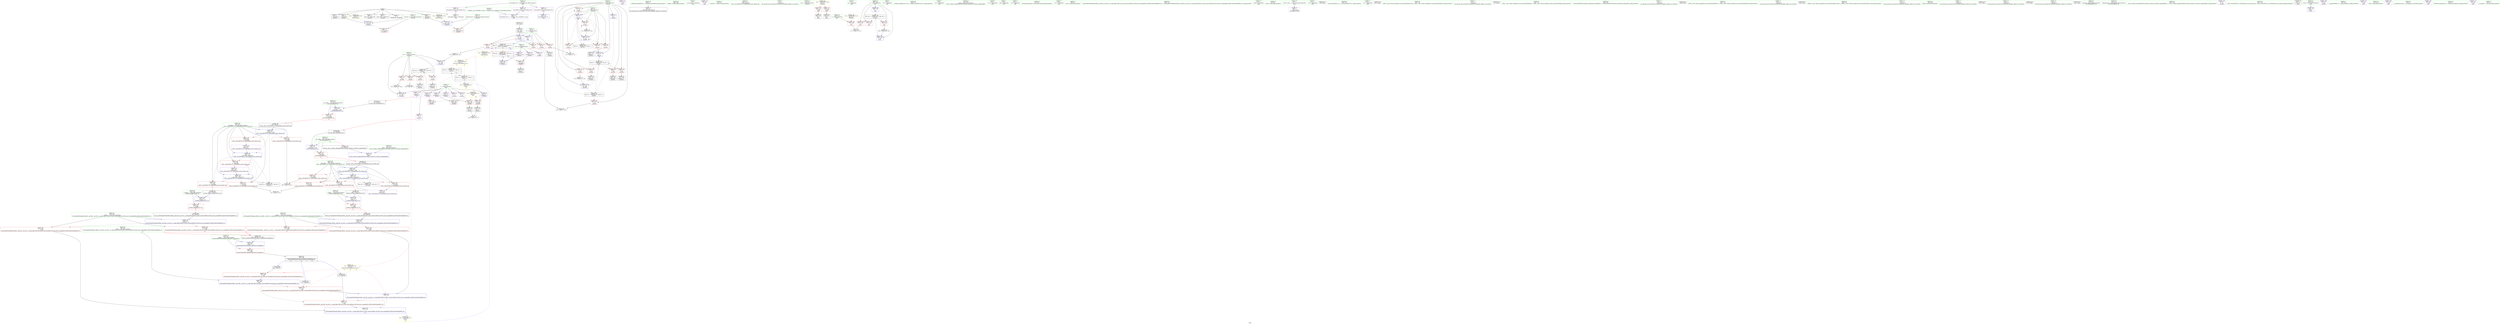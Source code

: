 digraph "SVFG" {
	label="SVFG";

	Node0x559ed7a54b20 [shape=record,color=grey,label="{NodeID: 0\nNullPtr}"];
	Node0x559ed7a54b20 -> Node0x559ed7a772f0[style=solid];
	Node0x559ed7a54b20 -> Node0x559ed7a773f0[style=solid];
	Node0x559ed7a54b20 -> Node0x559ed7a774c0[style=solid];
	Node0x559ed7a54b20 -> Node0x559ed7a77590[style=solid];
	Node0x559ed7a54b20 -> Node0x559ed7a77660[style=solid];
	Node0x559ed7a54b20 -> Node0x559ed7a77730[style=solid];
	Node0x559ed7a54b20 -> Node0x559ed7a7d830[style=solid];
	Node0x559ed7a7a540 [shape=record,color=grey,label="{NodeID: 277\n165 = Binary(164, 136, )\n}"];
	Node0x559ed7a7a540 -> Node0x559ed7a7e080[style=solid];
	Node0x559ed7a78870 [shape=record,color=blue,label="{NodeID: 194\n300\<--310\n__last.addr\<--incdec.ptr\n_ZSt9__reverseIPcEvT_S1_St26random_access_iterator_tag\n}"];
	Node0x559ed7a78870 -> Node0x559ed7a7caa0[style=dashed];
	Node0x559ed7a78870 -> Node0x559ed7a7cb70[style=dashed];
	Node0x559ed7a78870 -> Node0x559ed7a7cc40[style=dashed];
	Node0x559ed7a78870 -> Node0x559ed7a78a10[style=dashed];
	Node0x559ed7a78870 -> Node0x559ed7a937f0[style=dashed];
	Node0x559ed7a759d0 [shape=record,color=purple,label="{NodeID: 111\n271\<--31\n\<--.str.6\nmain\n}"];
	Node0x559ed7a73b50 [shape=record,color=green,label="{NodeID: 28\n49\<--55\n_ZNSt8ios_base4InitD1Ev\<--_ZNSt8ios_base4InitD1Ev_field_insensitive\n}"];
	Node0x559ed7a73b50 -> Node0x559ed7a778d0[style=solid];
	Node0x559ed7a7ec80 [shape=record,color=black,label="{NodeID: 388\n354 = PHI(347, )\n0th arg _ZSt4swapIcENSt9enable_ifIXsr6__and_ISt6__not_ISt15__is_tuple_likeIT_EESt21is_move_constructibleIS3_ESt18is_move_assignableIS3_EEE5valueEvE4typeERS3_SC_ }"];
	Node0x559ed7a7ec80 -> Node0x559ed7a78d50[style=solid];
	Node0x559ed7a7ba60 [shape=record,color=red,label="{NodeID: 139\n171\<--75\n\<--i13\n_Z5solvev\n}"];
	Node0x559ed7a7ba60 -> Node0x559ed7a78050[style=solid];
	Node0x559ed7a76500 [shape=record,color=green,label="{NodeID: 56\n265\<--266\nfreopen\<--freopen_field_insensitive\n}"];
	Node0x559ed7a7d120 [shape=record,color=red,label="{NodeID: 167\n377\<--358\n\<--__b.addr\n_ZSt4swapIcENSt9enable_ifIXsr6__and_ISt6__not_ISt15__is_tuple_likeIT_EESt21is_move_constructibleIS3_ESt18is_move_assignableIS3_EEE5valueEvE4typeERS3_SC_\n}"];
	Node0x559ed7a7d120 -> Node0x559ed7a79090[style=solid];
	Node0x559ed7a77d10 [shape=record,color=black,label="{NodeID: 84\n124\<--123\nidxprom4\<--\n_Z5solvev\n}"];
	Node0x559ed7a64850 [shape=record,color=green,label="{NodeID: 1\n7\<--1\n__dso_handle\<--dummyObj\nGlob }"];
	Node0x559ed7a85370 [shape=record,color=grey,label="{NodeID: 278\n128 = cmp(122, 127, )\n}"];
	Node0x559ed7a78940 [shape=record,color=blue,label="{NodeID: 195\n298\<--323\n__first.addr\<--incdec.ptr2\n_ZSt9__reverseIPcEvT_S1_St26random_access_iterator_tag\n}"];
	Node0x559ed7a78940 -> Node0x559ed7a7c690[style=dashed];
	Node0x559ed7a78940 -> Node0x559ed7a7c760[style=dashed];
	Node0x559ed7a78940 -> Node0x559ed7a7c830[style=dashed];
	Node0x559ed7a78940 -> Node0x559ed7a78940[style=dashed];
	Node0x559ed7a78940 -> Node0x559ed7a932f0[style=dashed];
	Node0x559ed7a75aa0 [shape=record,color=purple,label="{NodeID: 112\n280\<--33\n\<--.str.7\nmain\n}"];
	Node0x559ed7a73c50 [shape=record,color=green,label="{NodeID: 29\n62\<--63\n_Z5solvev\<--_Z5solvev_field_insensitive\n}"];
	Node0x559ed7a7ed90 [shape=record,color=black,label="{NodeID: 389\n355 = PHI(348, )\n1st arg _ZSt4swapIcENSt9enable_ifIXsr6__and_ISt6__not_ISt15__is_tuple_likeIT_EESt21is_move_constructibleIS3_ESt18is_move_assignableIS3_EEE5valueEvE4typeERS3_SC_ }"];
	Node0x559ed7a7ed90 -> Node0x559ed7a78e20[style=solid];
	Node0x559ed7a7bb30 [shape=record,color=red,label="{NodeID: 140\n177\<--75\n\<--i13\n_Z5solvev\n}"];
	Node0x559ed7a7bb30 -> Node0x559ed7a781f0[style=solid];
	Node0x559ed7a76600 [shape=record,color=green,label="{NodeID: 57\n296\<--297\n\<--field_insensitive\n_ZSt9__reverseIPcEvT_S1_St26random_access_iterator_tag\n}"];
	Node0x559ed7a7d1f0 [shape=record,color=red,label="{NodeID: 168\n368\<--365\n\<--call\n_ZSt4swapIcENSt9enable_ifIXsr6__and_ISt6__not_ISt15__is_tuple_likeIT_EESt21is_move_constructibleIS3_ESt18is_move_assignableIS3_EEE5valueEvE4typeERS3_SC_\n}"];
	Node0x559ed7a7d1f0 -> Node0x559ed7a78ef0[style=solid];
	Node0x559ed7a77de0 [shape=record,color=black,label="{NodeID: 85\n127\<--126\nconv6\<--\n_Z5solvev\n}"];
	Node0x559ed7a77de0 -> Node0x559ed7a85370[style=solid];
	Node0x559ed7a648e0 [shape=record,color=green,label="{NodeID: 2\n9\<--1\n\<--dummyObj\nCan only get source location for instruction, argument, global var or function.}"];
	Node0x559ed7a854f0 [shape=record,color=grey,label="{NodeID: 279\n116 = cmp(114, 115, )\n}"];
	Node0x559ed7a78a10 [shape=record,color=blue,label="{NodeID: 196\n300\<--326\n__last.addr\<--incdec.ptr3\n_ZSt9__reverseIPcEvT_S1_St26random_access_iterator_tag\n}"];
	Node0x559ed7a78a10 -> Node0x559ed7a7caa0[style=dashed];
	Node0x559ed7a78a10 -> Node0x559ed7a7cb70[style=dashed];
	Node0x559ed7a78a10 -> Node0x559ed7a7cc40[style=dashed];
	Node0x559ed7a78a10 -> Node0x559ed7a78a10[style=dashed];
	Node0x559ed7a78a10 -> Node0x559ed7a937f0[style=dashed];
	Node0x559ed7a75b70 [shape=record,color=purple,label="{NodeID: 113\n391\<--35\nllvm.global_ctors_0\<--llvm.global_ctors\nGlob }"];
	Node0x559ed7a75b70 -> Node0x559ed7a7d630[style=solid];
	Node0x559ed7a73d50 [shape=record,color=green,label="{NodeID: 30\n65\<--66\nans\<--ans_field_insensitive\n_Z5solvev\n}"];
	Node0x559ed7a7eea0 [shape=record,color=black,label="{NodeID: 390\n339 = PHI(317, )\n0th arg _ZSt9iter_swapIPcS0_EvT_T0_ }"];
	Node0x559ed7a7eea0 -> Node0x559ed7a78bb0[style=solid];
	Node0x559ed7a95190 [shape=record,color=yellow,style=double,label="{NodeID: 307\n23V_1 = ENCHI(MR_23V_0)\npts\{1 \}\nFun[main]}"];
	Node0x559ed7a95190 -> Node0x559ed7a7ae30[style=dashed];
	Node0x559ed7a95190 -> Node0x559ed7a7af00[style=dashed];
	Node0x559ed7a7bc00 [shape=record,color=red,label="{NodeID: 141\n184\<--75\n\<--i13\n_Z5solvev\n}"];
	Node0x559ed7a7bc00 -> Node0x559ed7a7a0c0[style=solid];
	Node0x559ed7a766d0 [shape=record,color=green,label="{NodeID: 58\n298\<--299\n__first.addr\<--__first.addr_field_insensitive\n_ZSt9__reverseIPcEvT_S1_St26random_access_iterator_tag\n}"];
	Node0x559ed7a766d0 -> Node0x559ed7a7c5c0[style=solid];
	Node0x559ed7a766d0 -> Node0x559ed7a7c690[style=solid];
	Node0x559ed7a766d0 -> Node0x559ed7a7c760[style=solid];
	Node0x559ed7a766d0 -> Node0x559ed7a7c830[style=solid];
	Node0x559ed7a766d0 -> Node0x559ed7a786d0[style=solid];
	Node0x559ed7a766d0 -> Node0x559ed7a78940[style=solid];
	Node0x559ed7a7d2c0 [shape=record,color=red,label="{NodeID: 169\n372\<--371\n\<--call1\n_ZSt4swapIcENSt9enable_ifIXsr6__and_ISt6__not_ISt15__is_tuple_likeIT_EESt21is_move_constructibleIS3_ESt18is_move_assignableIS3_EEE5valueEvE4typeERS3_SC_\n}"];
	Node0x559ed7a7d2c0 -> Node0x559ed7a78fc0[style=solid];
	Node0x559ed7a77eb0 [shape=record,color=black,label="{NodeID: 86\n140\<--139\nidxprom8\<--\n_Z5solvev\n}"];
	Node0x559ed7a70090 [shape=record,color=green,label="{NodeID: 3\n17\<--1\n.str\<--dummyObj\nGlob }"];
	Node0x559ed7a85670 [shape=record,color=grey,label="{NodeID: 280\n277 = cmp(275, 276, )\n}"];
	Node0x559ed7a78ae0 [shape=record,color=blue,label="{NodeID: 197\n334\<--331\n.addr\<--\n_ZSt19__iterator_categoryIPcENSt15iterator_traitsIT_E17iterator_categoryERKS2_\n}"];
	Node0x559ed7a75c70 [shape=record,color=purple,label="{NodeID: 114\n392\<--35\nllvm.global_ctors_1\<--llvm.global_ctors\nGlob }"];
	Node0x559ed7a75c70 -> Node0x559ed7a7d730[style=solid];
	Node0x559ed7a73e20 [shape=record,color=green,label="{NodeID: 31\n67\<--68\non\<--on_field_insensitive\n_Z5solvev\n}"];
	Node0x559ed7a73e20 -> Node0x559ed7a7afd0[style=solid];
	Node0x559ed7a73e20 -> Node0x559ed7a7b0a0[style=solid];
	Node0x559ed7a73e20 -> Node0x559ed7a7b170[style=solid];
	Node0x559ed7a73e20 -> Node0x559ed7a7b240[style=solid];
	Node0x559ed7a73e20 -> Node0x559ed7a7b310[style=solid];
	Node0x559ed7a73e20 -> Node0x559ed7a7b3e0[style=solid];
	Node0x559ed7a73e20 -> Node0x559ed7a7da00[style=solid];
	Node0x559ed7a73e20 -> Node0x559ed7a7dba0[style=solid];
	Node0x559ed7a73e20 -> Node0x559ed7a7de10[style=solid];
	Node0x559ed7a7bcd0 [shape=record,color=red,label="{NodeID: 142\n121\<--120\n\<--arrayidx\n_Z5solvev\n}"];
	Node0x559ed7a7bcd0 -> Node0x559ed7a77c40[style=solid];
	Node0x559ed7a767a0 [shape=record,color=green,label="{NodeID: 59\n300\<--301\n__last.addr\<--__last.addr_field_insensitive\n_ZSt9__reverseIPcEvT_S1_St26random_access_iterator_tag\n}"];
	Node0x559ed7a767a0 -> Node0x559ed7a7c900[style=solid];
	Node0x559ed7a767a0 -> Node0x559ed7a7c9d0[style=solid];
	Node0x559ed7a767a0 -> Node0x559ed7a7caa0[style=solid];
	Node0x559ed7a767a0 -> Node0x559ed7a7cb70[style=solid];
	Node0x559ed7a767a0 -> Node0x559ed7a7cc40[style=solid];
	Node0x559ed7a767a0 -> Node0x559ed7a787a0[style=solid];
	Node0x559ed7a767a0 -> Node0x559ed7a78870[style=solid];
	Node0x559ed7a767a0 -> Node0x559ed7a78a10[style=solid];
	Node0x559ed7a7d390 [shape=record,color=red,label="{NodeID: 170\n376\<--375\n\<--call2\n_ZSt4swapIcENSt9enable_ifIXsr6__and_ISt6__not_ISt15__is_tuple_likeIT_EESt21is_move_constructibleIS3_ESt18is_move_assignableIS3_EEE5valueEvE4typeERS3_SC_\n}"];
	Node0x559ed7a7d390 -> Node0x559ed7a79090[style=solid];
	Node0x559ed7a77f80 [shape=record,color=black,label="{NodeID: 87\n147\<--146\nidxprom11\<--\n_Z5solvev\n}"];
	Node0x559ed7a70120 [shape=record,color=green,label="{NodeID: 4\n19\<--1\n.str.1\<--dummyObj\nGlob }"];
	Node0x559ed7a99330 [shape=record,color=yellow,style=double,label="{NodeID: 364\n4V_2 = CSCHI(MR_4V_1)\npts\{13 \}\nCS[]|{|<s4>20}}"];
	Node0x559ed7a99330 -> Node0x559ed7a7bcd0[style=dashed];
	Node0x559ed7a99330 -> Node0x559ed7a7bda0[style=dashed];
	Node0x559ed7a99330 -> Node0x559ed7a7be70[style=dashed];
	Node0x559ed7a99330 -> Node0x559ed7a7c010[style=dashed];
	Node0x559ed7a99330:s4 -> Node0x559ed7a90ac0[style=dashed,color=blue];
	Node0x559ed7a857f0 [shape=record,color=grey,label="{NodeID: 281\n315 = cmp(313, 314, )\n}"];
	Node0x559ed7a78bb0 [shape=record,color=blue,label="{NodeID: 198\n341\<--339\n__a.addr\<--__a\n_ZSt9iter_swapIPcS0_EvT_T0_\n}"];
	Node0x559ed7a78bb0 -> Node0x559ed7a7cd10[style=dashed];
	Node0x559ed7a7a6f0 [shape=record,color=purple,label="{NodeID: 115\n393\<--35\nllvm.global_ctors_2\<--llvm.global_ctors\nGlob }"];
	Node0x559ed7a7a6f0 -> Node0x559ed7a7d830[style=solid];
	Node0x559ed7a73ef0 [shape=record,color=green,label="{NodeID: 32\n69\<--70\ni\<--i_field_insensitive\n_Z5solvev\n}"];
	Node0x559ed7a73ef0 -> Node0x559ed7a7b4b0[style=solid];
	Node0x559ed7a73ef0 -> Node0x559ed7a7b580[style=solid];
	Node0x559ed7a73ef0 -> Node0x559ed7a7b650[style=solid];
	Node0x559ed7a73ef0 -> Node0x559ed7a7b720[style=solid];
	Node0x559ed7a73ef0 -> Node0x559ed7a7dad0[style=solid];
	Node0x559ed7a73ef0 -> Node0x559ed7a7dc70[style=solid];
	Node0x559ed7a95380 [shape=record,color=yellow,style=double,label="{NodeID: 309\n27V_1 = ENCHI(MR_27V_0)\npts\{257 \}\nFun[main]}"];
	Node0x559ed7a95380 -> Node0x559ed7a7c280[style=dashed];
	Node0x559ed7a7bda0 [shape=record,color=red,label="{NodeID: 143\n126\<--125\n\<--arrayidx5\n_Z5solvev\n}"];
	Node0x559ed7a7bda0 -> Node0x559ed7a77de0[style=solid];
	Node0x559ed7a76870 [shape=record,color=green,label="{NodeID: 60\n320\<--321\n_ZSt9iter_swapIPcS0_EvT_T0_\<--_ZSt9iter_swapIPcS0_EvT_T0__field_insensitive\n}"];
	Node0x559ed7a7d460 [shape=record,color=red,label="{NodeID: 171\n385\<--382\n\<--__t.addr\n_ZSt4moveIRcEONSt16remove_referenceIT_E4typeEOS2_\n}"];
	Node0x559ed7a7d460 -> Node0x559ed7a78460[style=solid];
	Node0x559ed7a78050 [shape=record,color=black,label="{NodeID: 88\n172\<--171\nidxprom17\<--\n_Z5solvev\n}"];
	Node0x559ed7a701b0 [shape=record,color=green,label="{NodeID: 5\n21\<--1\n.str.2\<--dummyObj\nGlob }"];
	Node0x559ed7a99490 [shape=record,color=yellow,style=double,label="{NodeID: 365\n4V_2 = CSCHI(MR_4V_1)\npts\{13 \}\nCS[]|{<s0>6}}"];
	Node0x559ed7a99490:s0 -> Node0x559ed7a99330[style=dashed,color=blue];
	Node0x559ed7a85970 [shape=record,color=grey,label="{NodeID: 282\n169 = cmp(168, 9, )\n}"];
	Node0x559ed7a78c80 [shape=record,color=blue,label="{NodeID: 199\n343\<--340\n__b.addr\<--__b\n_ZSt9iter_swapIPcS0_EvT_T0_\n}"];
	Node0x559ed7a78c80 -> Node0x559ed7a7cde0[style=dashed];
	Node0x559ed7a7a7b0 [shape=record,color=purple,label="{NodeID: 116\n310\<--309\nincdec.ptr\<--\n_ZSt9__reverseIPcEvT_S1_St26random_access_iterator_tag\n}"];
	Node0x559ed7a7a7b0 -> Node0x559ed7a78870[style=solid];
	Node0x559ed7a73fc0 [shape=record,color=green,label="{NodeID: 33\n71\<--72\nexn.slot\<--exn.slot_field_insensitive\n_Z5solvev\n}"];
	Node0x559ed7a73fc0 -> Node0x559ed7a7b7f0[style=solid];
	Node0x559ed7a73fc0 -> Node0x559ed7a7dee0[style=solid];
	Node0x559ed7a7be70 [shape=record,color=red,label="{NodeID: 144\n142\<--141\n\<--arrayidx9\n_Z5solvev\n}"];
	Node0x559ed7a76970 [shape=record,color=green,label="{NodeID: 61\n332\<--333\nretval\<--retval_field_insensitive\n_ZSt19__iterator_categoryIPcENSt15iterator_traitsIT_E17iterator_categoryERKS2_\n}"];
	Node0x559ed7a7d530 [shape=record,color=blue,label="{NodeID: 172\n8\<--9\nn\<--\nGlob }"];
	Node0x559ed7a7d530 -> Node0x559ed7a90ac0[style=dashed];
	Node0x559ed7a78120 [shape=record,color=black,label="{NodeID: 89\n175\<--174\ntobool\<--\n_Z5solvev\n}"];
	Node0x559ed7a70240 [shape=record,color=green,label="{NodeID: 6\n23\<--1\n.str.3\<--dummyObj\nGlob }"];
	Node0x559ed7a85af0 [shape=record,color=grey,label="{NodeID: 283\n109 = cmp(107, 108, )\n}"];
	Node0x559ed7a78d50 [shape=record,color=blue,label="{NodeID: 200\n356\<--354\n__a.addr\<--__a\n_ZSt4swapIcENSt9enable_ifIXsr6__and_ISt6__not_ISt15__is_tuple_likeIT_EESt21is_move_constructibleIS3_ESt18is_move_assignableIS3_EEE5valueEvE4typeERS3_SC_\n}"];
	Node0x559ed7a78d50 -> Node0x559ed7a7ceb0[style=dashed];
	Node0x559ed7a78d50 -> Node0x559ed7a7cf80[style=dashed];
	Node0x559ed7a7a880 [shape=record,color=purple,label="{NodeID: 117\n323\<--322\nincdec.ptr2\<--\n_ZSt9__reverseIPcEvT_S1_St26random_access_iterator_tag\n}"];
	Node0x559ed7a7a880 -> Node0x559ed7a78940[style=solid];
	Node0x559ed7a74090 [shape=record,color=green,label="{NodeID: 34\n73\<--74\nehselector.slot\<--ehselector.slot_field_insensitive\n_Z5solvev\n}"];
	Node0x559ed7a74090 -> Node0x559ed7a7b8c0[style=solid];
	Node0x559ed7a74090 -> Node0x559ed7a7dfb0[style=solid];
	Node0x559ed7a7bf40 [shape=record,color=red,label="{NodeID: 145\n174\<--173\n\<--arrayidx18\n_Z5solvev\n}"];
	Node0x559ed7a7bf40 -> Node0x559ed7a78120[style=solid];
	Node0x559ed7a76a40 [shape=record,color=green,label="{NodeID: 62\n334\<--335\n.addr\<--.addr_field_insensitive\n_ZSt19__iterator_categoryIPcENSt15iterator_traitsIT_E17iterator_categoryERKS2_\n}"];
	Node0x559ed7a76a40 -> Node0x559ed7a78ae0[style=solid];
	Node0x559ed7a7d630 [shape=record,color=blue,label="{NodeID: 173\n391\<--36\nllvm.global_ctors_0\<--\nGlob }"];
	Node0x559ed7a781f0 [shape=record,color=black,label="{NodeID: 90\n178\<--177\nidxprom20\<--\n_Z5solvev\n}"];
	Node0x559ed7a70a80 [shape=record,color=green,label="{NodeID: 7\n25\<--1\nstdin\<--dummyObj\nGlob }"];
	Node0x559ed7a85c70 [shape=record,color=grey,label="{NodeID: 284\n306 = cmp(304, 305, )\n}"];
	Node0x559ed7a78e20 [shape=record,color=blue,label="{NodeID: 201\n358\<--355\n__b.addr\<--__b\n_ZSt4swapIcENSt9enable_ifIXsr6__and_ISt6__not_ISt15__is_tuple_likeIT_EESt21is_move_constructibleIS3_ESt18is_move_assignableIS3_EEE5valueEvE4typeERS3_SC_\n}"];
	Node0x559ed7a78e20 -> Node0x559ed7a7d050[style=dashed];
	Node0x559ed7a78e20 -> Node0x559ed7a7d120[style=dashed];
	Node0x559ed7a7a950 [shape=record,color=purple,label="{NodeID: 118\n326\<--325\nincdec.ptr3\<--\n_ZSt9__reverseIPcEvT_S1_St26random_access_iterator_tag\n}"];
	Node0x559ed7a7a950 -> Node0x559ed7a78a10[style=solid];
	Node0x559ed7a74160 [shape=record,color=green,label="{NodeID: 35\n75\<--76\ni13\<--i13_field_insensitive\n_Z5solvev\n}"];
	Node0x559ed7a74160 -> Node0x559ed7a7b990[style=solid];
	Node0x559ed7a74160 -> Node0x559ed7a7ba60[style=solid];
	Node0x559ed7a74160 -> Node0x559ed7a7bb30[style=solid];
	Node0x559ed7a74160 -> Node0x559ed7a7bc00[style=solid];
	Node0x559ed7a74160 -> Node0x559ed7a7e080[style=solid];
	Node0x559ed7a74160 -> Node0x559ed7a7e150[style=solid];
	Node0x559ed7a95650 [shape=record,color=yellow,style=double,label="{NodeID: 312\n4V_1 = ENCHI(MR_4V_0)\npts\{13 \}\nFun[_ZSt7reverseIPcEvT_S1_]|{<s0>15|<s1>15}}"];
	Node0x559ed7a95650:s0 -> Node0x559ed7a8f6c0[style=dashed,color=red];
	Node0x559ed7a95650:s1 -> Node0x559ed7a92df0[style=dashed,color=red];
	Node0x559ed7a7c010 [shape=record,color=red,label="{NodeID: 146\n180\<--179\n\<--arrayidx21\n_Z5solvev\n}"];
	Node0x559ed7a76b10 [shape=record,color=green,label="{NodeID: 63\n341\<--342\n__a.addr\<--__a.addr_field_insensitive\n_ZSt9iter_swapIPcS0_EvT_T0_\n}"];
	Node0x559ed7a76b10 -> Node0x559ed7a7cd10[style=solid];
	Node0x559ed7a76b10 -> Node0x559ed7a78bb0[style=solid];
	Node0x559ed7a7d730 [shape=record,color=blue,label="{NodeID: 174\n392\<--37\nllvm.global_ctors_1\<--_GLOBAL__sub_I_waterfalls_0_0.cpp\nGlob }"];
	Node0x559ed7a782c0 [shape=record,color=black,label="{NodeID: 91\n264\<--261\ncall\<--\nmain\n}"];
	Node0x559ed7a70b40 [shape=record,color=green,label="{NodeID: 8\n26\<--1\n.str.4\<--dummyObj\nGlob }"];
	Node0x559ed7a998e0 [shape=record,color=yellow,style=double,label="{NodeID: 368\n4V_2 = CSCHI(MR_4V_1)\npts\{13 \}\nCS[]|{<s0>21}}"];
	Node0x559ed7a998e0:s0 -> Node0x559ed7a8f6c0[style=dashed,color=blue];
	Node0x559ed7a78ef0 [shape=record,color=blue,label="{NodeID: 202\n360\<--368\n__tmp\<--\n_ZSt4swapIcENSt9enable_ifIXsr6__and_ISt6__not_ISt15__is_tuple_likeIT_EESt21is_move_constructibleIS3_ESt18is_move_assignableIS3_EEE5valueEvE4typeERS3_SC_\n}"];
	Node0x559ed7a78ef0 -> Node0x559ed7a7d2c0[style=dashed];
	Node0x559ed7a78ef0 -> Node0x559ed7a7d390[style=dashed];
	Node0x559ed7a7aa20 [shape=record,color=purple,label="{NodeID: 119\n97\<--11\nadd.ptr\<--s\n_Z5solvev\n|{<s0>6}}"];
	Node0x559ed7a7aa20:s0 -> Node0x559ed7a7eb70[style=solid,color=red];
	Node0x559ed7a74230 [shape=record,color=green,label="{NodeID: 36\n82\<--83\nllvm.memset.p0i8.i64\<--llvm.memset.p0i8.i64_field_insensitive\n}"];
	Node0x559ed7a7c0e0 [shape=record,color=red,label="{NodeID: 147\n226\<--216\n\<--__first.addr\n_ZSt7reverseIPcEvT_S1_\n|{<s0>15}}"];
	Node0x559ed7a7c0e0:s0 -> Node0x559ed7a7e840[style=solid,color=red];
	Node0x559ed7a76be0 [shape=record,color=green,label="{NodeID: 64\n343\<--344\n__b.addr\<--__b.addr_field_insensitive\n_ZSt9iter_swapIPcS0_EvT_T0_\n}"];
	Node0x559ed7a76be0 -> Node0x559ed7a7cde0[style=solid];
	Node0x559ed7a76be0 -> Node0x559ed7a78c80[style=solid];
	Node0x559ed7a7d830 [shape=record,color=blue, style = dotted,label="{NodeID: 175\n393\<--3\nllvm.global_ctors_2\<--dummyVal\nGlob }"];
	Node0x559ed7a78390 [shape=record,color=black,label="{NodeID: 92\n270\<--267\ncall1\<--\nmain\n}"];
	Node0x559ed7a70c00 [shape=record,color=green,label="{NodeID: 9\n28\<--1\n.str.5\<--dummyObj\nGlob }"];
	Node0x559ed7aa7f90 [shape=record,color=black,label="{NodeID: 369\n340 = PHI(318, )\n1st arg _ZSt9iter_swapIPcS0_EvT_T0_ }"];
	Node0x559ed7aa7f90 -> Node0x559ed7a78c80[style=solid];
	Node0x559ed7a78fc0 [shape=record,color=blue,label="{NodeID: 203\n373\<--372\n\<--\n_ZSt4swapIcENSt9enable_ifIXsr6__and_ISt6__not_ISt15__is_tuple_likeIT_EESt21is_move_constructibleIS3_ESt18is_move_assignableIS3_EEE5valueEvE4typeERS3_SC_\n}"];
	Node0x559ed7a78fc0 -> Node0x559ed7a7d390[style=dashed];
	Node0x559ed7a78fc0 -> Node0x559ed7a79090[style=dashed];
	Node0x559ed7a7aaf0 [shape=record,color=red,label="{NodeID: 120\n94\<--8\n\<--n\n_Z5solvev\n}"];
	Node0x559ed7a7aaf0 -> Node0x559ed7a77aa0[style=solid];
	Node0x559ed7a74330 [shape=record,color=green,label="{NodeID: 37\n86\<--87\nscanf\<--scanf_field_insensitive\n}"];
	Node0x559ed7a7c1b0 [shape=record,color=red,label="{NodeID: 148\n227\<--218\n\<--__last.addr\n_ZSt7reverseIPcEvT_S1_\n|{<s0>15}}"];
	Node0x559ed7a7c1b0:s0 -> Node0x559ed7a7e950[style=solid,color=red];
	Node0x559ed7a76cb0 [shape=record,color=green,label="{NodeID: 65\n350\<--351\n_ZSt4swapIcENSt9enable_ifIXsr6__and_ISt6__not_ISt15__is_tuple_likeIT_EESt21is_move_constructibleIS3_ESt18is_move_assignableIS3_EEE5valueEvE4typeERS3_SC_\<--_ZSt4swapIcENSt9enable_ifIXsr6__and_ISt6__not_ISt15__is_tuple_likeIT_EESt21is_move_constructibleIS3_ESt18is_move_assignableIS3_EEE5valueEvE4typeERS3_SC__field_insensitive\n}"];
	Node0x559ed7a7d930 [shape=record,color=blue,label="{NodeID: 176\n8\<--92\nn\<--conv\n_Z5solvev\n|{|<s4>20}}"];
	Node0x559ed7a7d930 -> Node0x559ed7a7aaf0[style=dashed];
	Node0x559ed7a7d930 -> Node0x559ed7a7abc0[style=dashed];
	Node0x559ed7a7d930 -> Node0x559ed7a7ac90[style=dashed];
	Node0x559ed7a7d930 -> Node0x559ed7a7ad60[style=dashed];
	Node0x559ed7a7d930:s4 -> Node0x559ed7a90ac0[style=dashed,color=blue];
	Node0x559ed7a78460 [shape=record,color=black,label="{NodeID: 93\n380\<--385\n_ZSt4moveIRcEONSt16remove_referenceIT_E4typeEOS2__ret\<--\n_ZSt4moveIRcEONSt16remove_referenceIT_E4typeEOS2_\n|{<s0>23|<s1>24|<s2>25}}"];
	Node0x559ed7a78460:s0 -> Node0x559ed7aa93f0[style=solid,color=blue];
	Node0x559ed7a78460:s1 -> Node0x559ed7aa9620[style=solid,color=blue];
	Node0x559ed7a78460:s2 -> Node0x559ed7aa9760[style=solid,color=blue];
	Node0x559ed7a70d00 [shape=record,color=green,label="{NodeID: 10\n30\<--1\nstdout\<--dummyObj\nGlob }"];
	Node0x559ed7aa8060 [shape=record,color=black,label="{NodeID: 370\n331 = PHI(216, )\n0th arg _ZSt19__iterator_categoryIPcENSt15iterator_traitsIT_E17iterator_categoryERKS2_ }"];
	Node0x559ed7aa8060 -> Node0x559ed7a78ae0[style=solid];
	Node0x559ed7a79090 [shape=record,color=blue,label="{NodeID: 204\n377\<--376\n\<--\n_ZSt4swapIcENSt9enable_ifIXsr6__and_ISt6__not_ISt15__is_tuple_likeIT_EESt21is_move_constructibleIS3_ESt18is_move_assignableIS3_EEE5valueEvE4typeERS3_SC_\n|{<s0>22}}"];
	Node0x559ed7a79090:s0 -> Node0x559ed7a998e0[style=dashed,color=blue];
	Node0x559ed7a7abc0 [shape=record,color=red,label="{NodeID: 121\n108\<--8\n\<--n\n_Z5solvev\n}"];
	Node0x559ed7a7abc0 -> Node0x559ed7a85af0[style=solid];
	Node0x559ed7a74430 [shape=record,color=green,label="{NodeID: 38\n90\<--91\nstrlen\<--strlen_field_insensitive\n}"];
	Node0x559ed7a7c280 [shape=record,color=red,label="{NodeID: 149\n276\<--256\n\<--T\nmain\n}"];
	Node0x559ed7a7c280 -> Node0x559ed7a85670[style=solid];
	Node0x559ed7a76db0 [shape=record,color=green,label="{NodeID: 66\n356\<--357\n__a.addr\<--__a.addr_field_insensitive\n_ZSt4swapIcENSt9enable_ifIXsr6__and_ISt6__not_ISt15__is_tuple_likeIT_EESt21is_move_constructibleIS3_ESt18is_move_assignableIS3_EEE5valueEvE4typeERS3_SC_\n}"];
	Node0x559ed7a76db0 -> Node0x559ed7a7ceb0[style=solid];
	Node0x559ed7a76db0 -> Node0x559ed7a7cf80[style=solid];
	Node0x559ed7a76db0 -> Node0x559ed7a78d50[style=solid];
	Node0x559ed7a7da00 [shape=record,color=blue,label="{NodeID: 177\n67\<--9\non\<--\n_Z5solvev\n}"];
	Node0x559ed7a7da00 -> Node0x559ed7a914f0[style=dashed];
	Node0x559ed7a78530 [shape=record,color=purple,label="{NodeID: 94\n46\<--4\n\<--_ZStL8__ioinit\n__cxx_global_var_init\n}"];
	Node0x559ed7a70e00 [shape=record,color=green,label="{NodeID: 11\n31\<--1\n.str.6\<--dummyObj\nGlob }"];
	Node0x559ed7aa8af0 [shape=record,color=black,label="{NodeID: 371\n85 = PHI()\n}"];
	Node0x559ed7a79160 [shape=record,color=blue,label="{NodeID: 205\n382\<--381\n__t.addr\<--__t\n_ZSt4moveIRcEONSt16remove_referenceIT_E4typeEOS2_\n}"];
	Node0x559ed7a79160 -> Node0x559ed7a7d460[style=dashed];
	Node0x559ed7a7ac90 [shape=record,color=red,label="{NodeID: 122\n115\<--8\n\<--n\n_Z5solvev\n}"];
	Node0x559ed7a7ac90 -> Node0x559ed7a854f0[style=solid];
	Node0x559ed7a74530 [shape=record,color=green,label="{NodeID: 39\n100\<--101\n_ZSt7reverseIPcEvT_S1_\<--_ZSt7reverseIPcEvT_S1__field_insensitive\n}"];
	Node0x559ed7a7c350 [shape=record,color=red,label="{NodeID: 150\n275\<--258\n\<--t\nmain\n}"];
	Node0x559ed7a7c350 -> Node0x559ed7a85670[style=solid];
	Node0x559ed7a76e80 [shape=record,color=green,label="{NodeID: 67\n358\<--359\n__b.addr\<--__b.addr_field_insensitive\n_ZSt4swapIcENSt9enable_ifIXsr6__and_ISt6__not_ISt15__is_tuple_likeIT_EESt21is_move_constructibleIS3_ESt18is_move_assignableIS3_EEE5valueEvE4typeERS3_SC_\n}"];
	Node0x559ed7a76e80 -> Node0x559ed7a7d050[style=solid];
	Node0x559ed7a76e80 -> Node0x559ed7a7d120[style=solid];
	Node0x559ed7a76e80 -> Node0x559ed7a78e20[style=solid];
	Node0x559ed7a7dad0 [shape=record,color=blue,label="{NodeID: 178\n69\<--111\ni\<--\n_Z5solvev\n}"];
	Node0x559ed7a7dad0 -> Node0x559ed7a7b4b0[style=dashed];
	Node0x559ed7a7dad0 -> Node0x559ed7a7b580[style=dashed];
	Node0x559ed7a7dad0 -> Node0x559ed7a7b650[style=dashed];
	Node0x559ed7a7dad0 -> Node0x559ed7a7b720[style=dashed];
	Node0x559ed7a7dad0 -> Node0x559ed7a7dc70[style=dashed];
	Node0x559ed7a7dad0 -> Node0x559ed7a919f0[style=dashed];
	Node0x559ed7a78600 [shape=record,color=purple,label="{NodeID: 95\n88\<--11\n\<--s\n_Z5solvev\n}"];
	Node0x559ed7a72b50 [shape=record,color=green,label="{NodeID: 12\n33\<--1\n.str.7\<--dummyObj\nGlob }"];
	Node0x559ed7aa8bf0 [shape=record,color=black,label="{NodeID: 372\n143 = PHI()\n}"];
	Node0x559ed7a8f6c0 [shape=record,color=black,label="{NodeID: 289\nMR_4V_3 = PHI(MR_4V_4, MR_4V_1, )\npts\{13 \}\n|{|<s1>21}}"];
	Node0x559ed7a8f6c0 -> Node0x559ed7a92df0[style=dashed];
	Node0x559ed7a8f6c0:s1 -> Node0x559ed7a96400[style=dashed,color=red];
	Node0x559ed7a7ad60 [shape=record,color=red,label="{NodeID: 123\n164\<--8\n\<--n\n_Z5solvev\n}"];
	Node0x559ed7a7ad60 -> Node0x559ed7a7a540[style=solid];
	Node0x559ed7a74630 [shape=record,color=green,label="{NodeID: 40\n103\<--104\n_ZNSt7__cxx1112basic_stringIcSt11char_traitsIcESaIcEEC1Ev\<--_ZNSt7__cxx1112basic_stringIcSt11char_traitsIcESaIcEEC1Ev_field_insensitive\n}"];
	Node0x559ed7a7c420 [shape=record,color=red,label="{NodeID: 151\n279\<--258\n\<--t\nmain\n}"];
	Node0x559ed7a76f50 [shape=record,color=green,label="{NodeID: 68\n360\<--361\n__tmp\<--__tmp_field_insensitive\n_ZSt4swapIcENSt9enable_ifIXsr6__and_ISt6__not_ISt15__is_tuple_likeIT_EESt21is_move_constructibleIS3_ESt18is_move_assignableIS3_EEE5valueEvE4typeERS3_SC_\n|{|<s1>25}}"];
	Node0x559ed7a76f50 -> Node0x559ed7a78ef0[style=solid];
	Node0x559ed7a76f50:s1 -> Node0x559ed7aa98a0[style=solid,color=red];
	Node0x559ed7a7dba0 [shape=record,color=blue,label="{NodeID: 179\n67\<--130\non\<--\n_Z5solvev\n}"];
	Node0x559ed7a7dba0 -> Node0x559ed7a923f0[style=dashed];
	Node0x559ed7a74da0 [shape=record,color=purple,label="{NodeID: 96\n96\<--11\n\<--s\n_Z5solvev\n}"];
	Node0x559ed7a72c50 [shape=record,color=green,label="{NodeID: 13\n36\<--1\n\<--dummyObj\nCan only get source location for instruction, argument, global var or function.}"];
	Node0x559ed7aa8cf0 [shape=record,color=black,label="{NodeID: 373\n47 = PHI()\n}"];
	Node0x559ed7a7ae30 [shape=record,color=red,label="{NodeID: 124\n261\<--25\n\<--stdin\nmain\n}"];
	Node0x559ed7a7ae30 -> Node0x559ed7a782c0[style=solid];
	Node0x559ed7a74730 [shape=record,color=green,label="{NodeID: 41\n144\<--145\n_ZNSt7__cxx1112basic_stringIcSt11char_traitsIcESaIcEEpLEc\<--_ZNSt7__cxx1112basic_stringIcSt11char_traitsIcESaIcEEpLEc_field_insensitive\n}"];
	Node0x559ed7a7c4f0 [shape=record,color=red,label="{NodeID: 152\n284\<--258\n\<--t\nmain\n}"];
	Node0x559ed7a7c4f0 -> Node0x559ed7a79f40[style=solid];
	Node0x559ed7a77020 [shape=record,color=green,label="{NodeID: 69\n366\<--367\n_ZSt4moveIRcEONSt16remove_referenceIT_E4typeEOS2_\<--_ZSt4moveIRcEONSt16remove_referenceIT_E4typeEOS2__field_insensitive\n}"];
	Node0x559ed7a7dc70 [shape=record,color=blue,label="{NodeID: 180\n69\<--135\ni\<--inc\n_Z5solvev\n}"];
	Node0x559ed7a7dc70 -> Node0x559ed7a7b4b0[style=dashed];
	Node0x559ed7a7dc70 -> Node0x559ed7a7b580[style=dashed];
	Node0x559ed7a7dc70 -> Node0x559ed7a7b650[style=dashed];
	Node0x559ed7a7dc70 -> Node0x559ed7a7b720[style=dashed];
	Node0x559ed7a7dc70 -> Node0x559ed7a7dc70[style=dashed];
	Node0x559ed7a7dc70 -> Node0x559ed7a919f0[style=dashed];
	Node0x559ed7a74e70 [shape=record,color=purple,label="{NodeID: 97\n98\<--11\n\<--s\n_Z5solvev\n|{<s0>6}}"];
	Node0x559ed7a74e70:s0 -> Node0x559ed7a7ea60[style=solid,color=red];
	Node0x559ed7a72d50 [shape=record,color=green,label="{NodeID: 14\n79\<--1\n\<--dummyObj\nCan only get source location for instruction, argument, global var or function.}"];
	Node0x559ed7aa8df0 [shape=record,color=black,label="{NodeID: 374\n189 = PHI()\n}"];
	Node0x559ed7a7af00 [shape=record,color=red,label="{NodeID: 125\n267\<--30\n\<--stdout\nmain\n}"];
	Node0x559ed7a7af00 -> Node0x559ed7a78390[style=solid];
	Node0x559ed7a74830 [shape=record,color=green,label="{NodeID: 42\n161\<--162\n_ZNSt7__cxx1112basic_stringIcSt11char_traitsIcESaIcEED1Ev\<--_ZNSt7__cxx1112basic_stringIcSt11char_traitsIcESaIcEED1Ev_field_insensitive\n}"];
	Node0x559ed7a7c5c0 [shape=record,color=red,label="{NodeID: 153\n304\<--298\n\<--__first.addr\n_ZSt9__reverseIPcEvT_S1_St26random_access_iterator_tag\n}"];
	Node0x559ed7a7c5c0 -> Node0x559ed7a85c70[style=solid];
	Node0x559ed7a77120 [shape=record,color=green,label="{NodeID: 70\n382\<--383\n__t.addr\<--__t.addr_field_insensitive\n_ZSt4moveIRcEONSt16remove_referenceIT_E4typeEOS2_\n}"];
	Node0x559ed7a77120 -> Node0x559ed7a7d460[style=solid];
	Node0x559ed7a77120 -> Node0x559ed7a79160[style=solid];
	Node0x559ed7a7dd40 [shape=record,color=blue,label="{NodeID: 181\n148\<--150\narrayidx12\<--\n_Z5solvev\n}"];
	Node0x559ed7a7dd40 -> Node0x559ed7a91ef0[style=dashed];
	Node0x559ed7a74f40 [shape=record,color=purple,label="{NodeID: 98\n120\<--11\narrayidx\<--s\n_Z5solvev\n}"];
	Node0x559ed7a74f40 -> Node0x559ed7a7bcd0[style=solid];
	Node0x559ed7a72e50 [shape=record,color=green,label="{NodeID: 15\n80\<--1\n\<--dummyObj\nCan only get source location for instruction, argument, global var or function.}"];
	Node0x559ed7aa8f50 [shape=record,color=black,label="{NodeID: 375\n193 = PHI()\n}"];
	Node0x559ed7a905c0 [shape=record,color=black,label="{NodeID: 292\nMR_29V_3 = PHI(MR_29V_4, MR_29V_2, )\npts\{259 \}\n}"];
	Node0x559ed7a905c0 -> Node0x559ed7a7c350[style=dashed];
	Node0x559ed7a905c0 -> Node0x559ed7a7c420[style=dashed];
	Node0x559ed7a905c0 -> Node0x559ed7a7c4f0[style=dashed];
	Node0x559ed7a905c0 -> Node0x559ed7a7e560[style=dashed];
	Node0x559ed7a7afd0 [shape=record,color=red,label="{NodeID: 126\n107\<--67\n\<--on\n_Z5solvev\n}"];
	Node0x559ed7a7afd0 -> Node0x559ed7a85af0[style=solid];
	Node0x559ed7a74930 [shape=record,color=green,label="{NodeID: 43\n190\<--191\n_ZNKSt7__cxx1112basic_stringIcSt11char_traitsIcESaIcEE5c_strEv\<--_ZNKSt7__cxx1112basic_stringIcSt11char_traitsIcESaIcEE5c_strEv_field_insensitive\n}"];
	Node0x559ed7a95de0 [shape=record,color=yellow,style=double,label="{NodeID: 320\n4V_1 = ENCHI(MR_4V_0)\npts\{13 \}\nFun[_Z5solvev]|{<s0>6}}"];
	Node0x559ed7a95de0:s0 -> Node0x559ed7a95650[style=dashed,color=red];
	Node0x559ed7a7c690 [shape=record,color=red,label="{NodeID: 154\n313\<--298\n\<--__first.addr\n_ZSt9__reverseIPcEvT_S1_St26random_access_iterator_tag\n}"];
	Node0x559ed7a7c690 -> Node0x559ed7a857f0[style=solid];
	Node0x559ed7a771f0 [shape=record,color=green,label="{NodeID: 71\n37\<--387\n_GLOBAL__sub_I_waterfalls_0_0.cpp\<--_GLOBAL__sub_I_waterfalls_0_0.cpp_field_insensitive\n}"];
	Node0x559ed7a771f0 -> Node0x559ed7a7d730[style=solid];
	Node0x559ed7a7de10 [shape=record,color=blue,label="{NodeID: 182\n67\<--152\non\<--add\n_Z5solvev\n}"];
	Node0x559ed7a7de10 -> Node0x559ed7a914f0[style=dashed];
	Node0x559ed7a75010 [shape=record,color=purple,label="{NodeID: 99\n125\<--11\narrayidx5\<--s\n_Z5solvev\n}"];
	Node0x559ed7a75010 -> Node0x559ed7a7bda0[style=solid];
	Node0x559ed7a72f50 [shape=record,color=green,label="{NodeID: 16\n81\<--1\n\<--dummyObj\nCan only get source location for instruction, argument, global var or function.}"];
	Node0x559ed7aa9020 [shape=record,color=black,label="{NodeID: 376\n89 = PHI()\n}"];
	Node0x559ed7aa9020 -> Node0x559ed7a779d0[style=solid];
	Node0x559ed7a90ac0 [shape=record,color=black,label="{NodeID: 293\nMR_31V_2 = PHI(MR_31V_3, MR_31V_1, )\npts\{10 13 160000 \}\n|{<s0>20|<s1>20|<s2>20}}"];
	Node0x559ed7a90ac0:s0 -> Node0x559ed7a7d930[style=dashed,color=red];
	Node0x559ed7a90ac0:s1 -> Node0x559ed7a91ef0[style=dashed,color=red];
	Node0x559ed7a90ac0:s2 -> Node0x559ed7a95de0[style=dashed,color=red];
	Node0x559ed7a7b0a0 [shape=record,color=red,label="{NodeID: 127\n111\<--67\n\<--on\n_Z5solvev\n}"];
	Node0x559ed7a7b0a0 -> Node0x559ed7a7dad0[style=solid];
	Node0x559ed7a74a30 [shape=record,color=green,label="{NodeID: 44\n194\<--195\nprintf\<--printf_field_insensitive\n}"];
	Node0x559ed7a7c760 [shape=record,color=red,label="{NodeID: 155\n317\<--298\n\<--__first.addr\n_ZSt9__reverseIPcEvT_S1_St26random_access_iterator_tag\n|{<s0>21}}"];
	Node0x559ed7a7c760:s0 -> Node0x559ed7a7eea0[style=solid,color=red];
	Node0x559ed7a772f0 [shape=record,color=black,label="{NodeID: 72\n2\<--3\ndummyVal\<--dummyVal\n}"];
	Node0x559ed7a7dee0 [shape=record,color=blue,label="{NodeID: 183\n71\<--156\nexn.slot\<--\n_Z5solvev\n}"];
	Node0x559ed7a7dee0 -> Node0x559ed7a7b7f0[style=dashed];
	Node0x559ed7a750e0 [shape=record,color=purple,label="{NodeID: 100\n141\<--11\narrayidx9\<--s\n_Z5solvev\n}"];
	Node0x559ed7a750e0 -> Node0x559ed7a7be70[style=solid];
	Node0x559ed7a73050 [shape=record,color=green,label="{NodeID: 17\n136\<--1\n\<--dummyObj\nCan only get source location for instruction, argument, global var or function.}"];
	Node0x559ed7aa9150 [shape=record,color=black,label="{NodeID: 377\n181 = PHI()\n}"];
	Node0x559ed7a90ff0 [shape=record,color=black,label="{NodeID: 294\nMR_14V_4 = PHI(MR_14V_5, MR_14V_3, )\npts\{76 \}\n}"];
	Node0x559ed7a90ff0 -> Node0x559ed7a7b990[style=dashed];
	Node0x559ed7a90ff0 -> Node0x559ed7a7ba60[style=dashed];
	Node0x559ed7a90ff0 -> Node0x559ed7a7bb30[style=dashed];
	Node0x559ed7a90ff0 -> Node0x559ed7a7bc00[style=dashed];
	Node0x559ed7a90ff0 -> Node0x559ed7a7e150[style=dashed];
	Node0x559ed7a7b170 [shape=record,color=red,label="{NodeID: 128\n123\<--67\n\<--on\n_Z5solvev\n}"];
	Node0x559ed7a7b170 -> Node0x559ed7a77d10[style=solid];
	Node0x559ed7a74b30 [shape=record,color=green,label="{NodeID: 45\n216\<--217\n__first.addr\<--__first.addr_field_insensitive\n_ZSt7reverseIPcEvT_S1_\n|{|<s2>14}}"];
	Node0x559ed7a74b30 -> Node0x559ed7a7c0e0[style=solid];
	Node0x559ed7a74b30 -> Node0x559ed7a7e220[style=solid];
	Node0x559ed7a74b30:s2 -> Node0x559ed7aa8060[style=solid,color=red];
	Node0x559ed7a7c830 [shape=record,color=red,label="{NodeID: 156\n322\<--298\n\<--__first.addr\n_ZSt9__reverseIPcEvT_S1_St26random_access_iterator_tag\n}"];
	Node0x559ed7a7c830 -> Node0x559ed7a7a880[style=solid];
	Node0x559ed7a773f0 [shape=record,color=black,label="{NodeID: 73\n155\<--3\n\<--dummyVal\n_Z5solvev\n}"];
	Node0x559ed7a7dfb0 [shape=record,color=blue,label="{NodeID: 184\n73\<--158\nehselector.slot\<--\n_Z5solvev\n}"];
	Node0x559ed7a7dfb0 -> Node0x559ed7a7b8c0[style=dashed];
	Node0x559ed7a751b0 [shape=record,color=purple,label="{NodeID: 101\n179\<--11\narrayidx21\<--s\n_Z5solvev\n}"];
	Node0x559ed7a751b0 -> Node0x559ed7a7c010[style=solid];
	Node0x559ed7a73150 [shape=record,color=green,label="{NodeID: 18\n150\<--1\n\<--dummyObj\nCan only get source location for instruction, argument, global var or function.}"];
	Node0x559ed7aa9220 [shape=record,color=black,label="{NodeID: 378\n272 = PHI()\n}"];
	Node0x559ed7a914f0 [shape=record,color=black,label="{NodeID: 295\nMR_6V_3 = PHI(MR_6V_7, MR_6V_2, )\npts\{68 \}\n}"];
	Node0x559ed7a914f0 -> Node0x559ed7a7afd0[style=dashed];
	Node0x559ed7a914f0 -> Node0x559ed7a7b0a0[style=dashed];
	Node0x559ed7a914f0 -> Node0x559ed7a923f0[style=dashed];
	Node0x559ed7a7b240 [shape=record,color=red,label="{NodeID: 129\n139\<--67\n\<--on\n_Z5solvev\n}"];
	Node0x559ed7a7b240 -> Node0x559ed7a77eb0[style=solid];
	Node0x559ed7a74c00 [shape=record,color=green,label="{NodeID: 46\n218\<--219\n__last.addr\<--__last.addr_field_insensitive\n_ZSt7reverseIPcEvT_S1_\n}"];
	Node0x559ed7a74c00 -> Node0x559ed7a7c1b0[style=solid];
	Node0x559ed7a74c00 -> Node0x559ed7a7e2f0[style=solid];
	Node0x559ed7a96080 [shape=record,color=yellow,style=double,label="{NodeID: 323\n10V_1 = ENCHI(MR_10V_0)\npts\{72 \}\nFun[_Z5solvev]}"];
	Node0x559ed7a96080 -> Node0x559ed7a7dee0[style=dashed];
	Node0x559ed7a7c900 [shape=record,color=red,label="{NodeID: 157\n305\<--300\n\<--__last.addr\n_ZSt9__reverseIPcEvT_S1_St26random_access_iterator_tag\n}"];
	Node0x559ed7a7c900 -> Node0x559ed7a85c70[style=solid];
	Node0x559ed7a774c0 [shape=record,color=black,label="{NodeID: 74\n156\<--3\n\<--dummyVal\n_Z5solvev\n}"];
	Node0x559ed7a774c0 -> Node0x559ed7a7dee0[style=solid];
	Node0x559ed7a7e080 [shape=record,color=blue,label="{NodeID: 185\n75\<--165\ni13\<--sub\n_Z5solvev\n}"];
	Node0x559ed7a7e080 -> Node0x559ed7a90ff0[style=dashed];
	Node0x559ed7a75280 [shape=record,color=purple,label="{NodeID: 102\n77\<--14\n\<--has\n_Z5solvev\n}"];
	Node0x559ed7a73250 [shape=record,color=green,label="{NodeID: 19\n186\<--1\n\<--dummyObj\nCan only get source location for instruction, argument, global var or function.}"];
	Node0x559ed7aa92f0 [shape=record,color=black,label="{NodeID: 379\n281 = PHI()\n}"];
	Node0x559ed7a919f0 [shape=record,color=black,label="{NodeID: 296\nMR_8V_2 = PHI(MR_8V_4, MR_8V_1, )\npts\{70 \}\n}"];
	Node0x559ed7a919f0 -> Node0x559ed7a7dad0[style=dashed];
	Node0x559ed7a7b310 [shape=record,color=red,label="{NodeID: 130\n146\<--67\n\<--on\n_Z5solvev\n}"];
	Node0x559ed7a7b310 -> Node0x559ed7a77f80[style=solid];
	Node0x559ed7a74cd0 [shape=record,color=green,label="{NodeID: 47\n220\<--221\nagg.tmp\<--agg.tmp_field_insensitive\n_ZSt7reverseIPcEvT_S1_\n}"];
	Node0x559ed7a96160 [shape=record,color=yellow,style=double,label="{NodeID: 324\n12V_1 = ENCHI(MR_12V_0)\npts\{74 \}\nFun[_Z5solvev]}"];
	Node0x559ed7a96160 -> Node0x559ed7a7dfb0[style=dashed];
	Node0x559ed7a7c9d0 [shape=record,color=red,label="{NodeID: 158\n309\<--300\n\<--__last.addr\n_ZSt9__reverseIPcEvT_S1_St26random_access_iterator_tag\n}"];
	Node0x559ed7a7c9d0 -> Node0x559ed7a7a7b0[style=solid];
	Node0x559ed7a77590 [shape=record,color=black,label="{NodeID: 75\n158\<--3\n\<--dummyVal\n_Z5solvev\n}"];
	Node0x559ed7a77590 -> Node0x559ed7a7dfb0[style=solid];
	Node0x559ed7a7e150 [shape=record,color=blue,label="{NodeID: 186\n75\<--185\ni13\<--dec\n_Z5solvev\n}"];
	Node0x559ed7a7e150 -> Node0x559ed7a90ff0[style=dashed];
	Node0x559ed7a75350 [shape=record,color=purple,label="{NodeID: 103\n148\<--14\narrayidx12\<--has\n_Z5solvev\n}"];
	Node0x559ed7a75350 -> Node0x559ed7a7dd40[style=solid];
	Node0x559ed7a73350 [shape=record,color=green,label="{NodeID: 20\n4\<--6\n_ZStL8__ioinit\<--_ZStL8__ioinit_field_insensitive\nGlob }"];
	Node0x559ed7a73350 -> Node0x559ed7a78530[style=solid];
	Node0x559ed7aa93f0 [shape=record,color=black,label="{NodeID: 380\n365 = PHI(380, )\n}"];
	Node0x559ed7aa93f0 -> Node0x559ed7a7d1f0[style=solid];
	Node0x559ed7a91ef0 [shape=record,color=black,label="{NodeID: 297\nMR_16V_2 = PHI(MR_16V_3, MR_16V_1, )\npts\{160000 \}\n|{|<s2>20}}"];
	Node0x559ed7a91ef0 -> Node0x559ed7a7bf40[style=dashed];
	Node0x559ed7a91ef0 -> Node0x559ed7a7dd40[style=dashed];
	Node0x559ed7a91ef0:s2 -> Node0x559ed7a90ac0[style=dashed,color=blue];
	Node0x559ed7a7b3e0 [shape=record,color=red,label="{NodeID: 131\n151\<--67\n\<--on\n_Z5solvev\n}"];
	Node0x559ed7a7b3e0 -> Node0x559ed7a7a240[style=solid];
	Node0x559ed7a75dc0 [shape=record,color=green,label="{NodeID: 48\n222\<--223\nundef.agg.tmp\<--undef.agg.tmp_field_insensitive\n_ZSt7reverseIPcEvT_S1_\n}"];
	Node0x559ed7a7caa0 [shape=record,color=red,label="{NodeID: 159\n314\<--300\n\<--__last.addr\n_ZSt9__reverseIPcEvT_S1_St26random_access_iterator_tag\n}"];
	Node0x559ed7a7caa0 -> Node0x559ed7a857f0[style=solid];
	Node0x559ed7a77660 [shape=record,color=black,label="{NodeID: 76\n200\<--3\nlpad.val\<--dummyVal\n_Z5solvev\n}"];
	Node0x559ed7a7e220 [shape=record,color=blue,label="{NodeID: 187\n216\<--214\n__first.addr\<--__first\n_ZSt7reverseIPcEvT_S1_\n}"];
	Node0x559ed7a7e220 -> Node0x559ed7a7c0e0[style=dashed];
	Node0x559ed7a75420 [shape=record,color=purple,label="{NodeID: 104\n173\<--14\narrayidx18\<--has\n_Z5solvev\n}"];
	Node0x559ed7a75420 -> Node0x559ed7a7bf40[style=solid];
	Node0x559ed7a73450 [shape=record,color=green,label="{NodeID: 21\n8\<--10\nn\<--n_field_insensitive\nGlob }"];
	Node0x559ed7a73450 -> Node0x559ed7a7aaf0[style=solid];
	Node0x559ed7a73450 -> Node0x559ed7a7abc0[style=solid];
	Node0x559ed7a73450 -> Node0x559ed7a7ac90[style=solid];
	Node0x559ed7a73450 -> Node0x559ed7a7ad60[style=solid];
	Node0x559ed7a73450 -> Node0x559ed7a7d530[style=solid];
	Node0x559ed7a73450 -> Node0x559ed7a7d930[style=solid];
	Node0x559ed7aa9620 [shape=record,color=black,label="{NodeID: 381\n371 = PHI(380, )\n}"];
	Node0x559ed7aa9620 -> Node0x559ed7a7d2c0[style=solid];
	Node0x559ed7a923f0 [shape=record,color=black,label="{NodeID: 298\nMR_6V_4 = PHI(MR_6V_6, MR_6V_3, )\npts\{68 \}\n}"];
	Node0x559ed7a923f0 -> Node0x559ed7a7b170[style=dashed];
	Node0x559ed7a923f0 -> Node0x559ed7a7b240[style=dashed];
	Node0x559ed7a923f0 -> Node0x559ed7a7b310[style=dashed];
	Node0x559ed7a923f0 -> Node0x559ed7a7b3e0[style=dashed];
	Node0x559ed7a923f0 -> Node0x559ed7a7dba0[style=dashed];
	Node0x559ed7a923f0 -> Node0x559ed7a7de10[style=dashed];
	Node0x559ed7a923f0 -> Node0x559ed7a923f0[style=dashed];
	Node0x559ed7a7b4b0 [shape=record,color=red,label="{NodeID: 132\n114\<--69\n\<--i\n_Z5solvev\n}"];
	Node0x559ed7a7b4b0 -> Node0x559ed7a854f0[style=solid];
	Node0x559ed7a75e90 [shape=record,color=green,label="{NodeID: 49\n229\<--230\n_ZSt19__iterator_categoryIPcENSt15iterator_traitsIT_E17iterator_categoryERKS2_\<--_ZSt19__iterator_categoryIPcENSt15iterator_traitsIT_E17iterator_categoryERKS2__field_insensitive\n}"];
	Node0x559ed7a7cb70 [shape=record,color=red,label="{NodeID: 160\n318\<--300\n\<--__last.addr\n_ZSt9__reverseIPcEvT_S1_St26random_access_iterator_tag\n|{<s0>21}}"];
	Node0x559ed7a7cb70:s0 -> Node0x559ed7aa7f90[style=solid,color=red];
	Node0x559ed7a77730 [shape=record,color=black,label="{NodeID: 77\n201\<--3\nlpad.val30\<--dummyVal\n_Z5solvev\n}"];
	Node0x559ed7a7e2f0 [shape=record,color=blue,label="{NodeID: 188\n218\<--215\n__last.addr\<--__last\n_ZSt7reverseIPcEvT_S1_\n}"];
	Node0x559ed7a7e2f0 -> Node0x559ed7a7c1b0[style=dashed];
	Node0x559ed7a754f0 [shape=record,color=purple,label="{NodeID: 105\n84\<--17\n\<--.str\n_Z5solvev\n}"];
	Node0x559ed7a73550 [shape=record,color=green,label="{NodeID: 22\n11\<--13\ns\<--s_field_insensitive\nGlob }"];
	Node0x559ed7a73550 -> Node0x559ed7a78600[style=solid];
	Node0x559ed7a73550 -> Node0x559ed7a74da0[style=solid];
	Node0x559ed7a73550 -> Node0x559ed7a74e70[style=solid];
	Node0x559ed7a73550 -> Node0x559ed7a74f40[style=solid];
	Node0x559ed7a73550 -> Node0x559ed7a75010[style=solid];
	Node0x559ed7a73550 -> Node0x559ed7a750e0[style=solid];
	Node0x559ed7a73550 -> Node0x559ed7a751b0[style=solid];
	Node0x559ed7a73550 -> Node0x559ed7a7aa20[style=solid];
	Node0x559ed7aa9760 [shape=record,color=black,label="{NodeID: 382\n375 = PHI(380, )\n}"];
	Node0x559ed7aa9760 -> Node0x559ed7a7d390[style=solid];
	Node0x559ed7a7b580 [shape=record,color=red,label="{NodeID: 133\n118\<--69\n\<--i\n_Z5solvev\n}"];
	Node0x559ed7a7b580 -> Node0x559ed7a77b70[style=solid];
	Node0x559ed7a75f90 [shape=record,color=green,label="{NodeID: 50\n232\<--233\n_ZSt9__reverseIPcEvT_S1_St26random_access_iterator_tag\<--_ZSt9__reverseIPcEvT_S1_St26random_access_iterator_tag_field_insensitive\n}"];
	Node0x559ed7a96400 [shape=record,color=yellow,style=double,label="{NodeID: 327\n4V_1 = ENCHI(MR_4V_0)\npts\{13 \}\nFun[_ZSt9iter_swapIPcS0_EvT_T0_]|{<s0>22|<s1>22|<s2>22}}"];
	Node0x559ed7a96400:s0 -> Node0x559ed7a7d1f0[style=dashed,color=red];
	Node0x559ed7a96400:s1 -> Node0x559ed7a7d2c0[style=dashed,color=red];
	Node0x559ed7a96400:s2 -> Node0x559ed7a78fc0[style=dashed,color=red];
	Node0x559ed7a7cc40 [shape=record,color=red,label="{NodeID: 161\n325\<--300\n\<--__last.addr\n_ZSt9__reverseIPcEvT_S1_St26random_access_iterator_tag\n}"];
	Node0x559ed7a7cc40 -> Node0x559ed7a7a950[style=solid];
	Node0x559ed7a77800 [shape=record,color=black,label="{NodeID: 78\n253\<--9\nmain_ret\<--\nmain\n}"];
	Node0x559ed7a7e3c0 [shape=record,color=blue,label="{NodeID: 189\n254\<--9\nretval\<--\nmain\n}"];
	Node0x559ed7a755c0 [shape=record,color=purple,label="{NodeID: 106\n192\<--19\n\<--.str.1\n_Z5solvev\n}"];
	Node0x559ed7a73650 [shape=record,color=green,label="{NodeID: 23\n14\<--16\nhas\<--has_field_insensitive\nGlob }"];
	Node0x559ed7a73650 -> Node0x559ed7a75280[style=solid];
	Node0x559ed7a73650 -> Node0x559ed7a75350[style=solid];
	Node0x559ed7a73650 -> Node0x559ed7a75420[style=solid];
	Node0x559ed7aa98a0 [shape=record,color=black,label="{NodeID: 383\n381 = PHI(364, 370, 360, )\n0th arg _ZSt4moveIRcEONSt16remove_referenceIT_E4typeEOS2_ }"];
	Node0x559ed7aa98a0 -> Node0x559ed7a79160[style=solid];
	Node0x559ed7a92df0 [shape=record,color=black,label="{NodeID: 300\nMR_4V_2 = PHI(MR_4V_1, MR_4V_3, )\npts\{13 \}\n|{<s0>15}}"];
	Node0x559ed7a92df0:s0 -> Node0x559ed7a99490[style=dashed,color=blue];
	Node0x559ed7a7b650 [shape=record,color=red,label="{NodeID: 134\n130\<--69\n\<--i\n_Z5solvev\n}"];
	Node0x559ed7a7b650 -> Node0x559ed7a7dba0[style=solid];
	Node0x559ed7a76090 [shape=record,color=green,label="{NodeID: 51\n240\<--241\n__gxx_personality_v0\<--__gxx_personality_v0_field_insensitive\n}"];
	Node0x559ed7a7cd10 [shape=record,color=red,label="{NodeID: 162\n347\<--341\n\<--__a.addr\n_ZSt9iter_swapIPcS0_EvT_T0_\n|{<s0>22}}"];
	Node0x559ed7a7cd10:s0 -> Node0x559ed7a7ec80[style=solid,color=red];
	Node0x559ed7a778d0 [shape=record,color=black,label="{NodeID: 79\n48\<--49\n\<--_ZNSt8ios_base4InitD1Ev\nCan only get source location for instruction, argument, global var or function.}"];
	Node0x559ed7a79f40 [shape=record,color=grey,label="{NodeID: 273\n285 = Binary(284, 136, )\n}"];
	Node0x559ed7a79f40 -> Node0x559ed7a7e560[style=solid];
	Node0x559ed7a7e490 [shape=record,color=blue,label="{NodeID: 190\n258\<--136\nt\<--\nmain\n}"];
	Node0x559ed7a7e490 -> Node0x559ed7a905c0[style=dashed];
	Node0x559ed7a75690 [shape=record,color=purple,label="{NodeID: 107\n262\<--21\n\<--.str.2\nmain\n}"];
	Node0x559ed7a73750 [shape=record,color=green,label="{NodeID: 24\n35\<--39\nllvm.global_ctors\<--llvm.global_ctors_field_insensitive\nGlob }"];
	Node0x559ed7a73750 -> Node0x559ed7a75b70[style=solid];
	Node0x559ed7a73750 -> Node0x559ed7a75c70[style=solid];
	Node0x559ed7a73750 -> Node0x559ed7a7a6f0[style=solid];
	Node0x559ed7a7e840 [shape=record,color=black,label="{NodeID: 384\n294 = PHI(226, )\n0th arg _ZSt9__reverseIPcEvT_S1_St26random_access_iterator_tag }"];
	Node0x559ed7a7e840 -> Node0x559ed7a786d0[style=solid];
	Node0x559ed7a932f0 [shape=record,color=black,label="{NodeID: 301\nMR_34V_3 = PHI(MR_34V_2, MR_34V_4, )\npts\{299 \}\n}"];
	Node0x559ed7a7b720 [shape=record,color=red,label="{NodeID: 135\n134\<--69\n\<--i\n_Z5solvev\n}"];
	Node0x559ed7a7b720 -> Node0x559ed7a7a3c0[style=solid];
	Node0x559ed7a76190 [shape=record,color=green,label="{NodeID: 52\n251\<--252\nmain\<--main_field_insensitive\n}"];
	Node0x559ed7a7cde0 [shape=record,color=red,label="{NodeID: 163\n348\<--343\n\<--__b.addr\n_ZSt9iter_swapIPcS0_EvT_T0_\n|{<s0>22}}"];
	Node0x559ed7a7cde0:s0 -> Node0x559ed7a7ed90[style=solid,color=red];
	Node0x559ed7a779d0 [shape=record,color=black,label="{NodeID: 80\n92\<--89\nconv\<--call1\n_Z5solvev\n}"];
	Node0x559ed7a779d0 -> Node0x559ed7a7d930[style=solid];
	Node0x559ed7a7a0c0 [shape=record,color=grey,label="{NodeID: 274\n185 = Binary(184, 186, )\n}"];
	Node0x559ed7a7a0c0 -> Node0x559ed7a7e150[style=solid];
	Node0x559ed7a7e560 [shape=record,color=blue,label="{NodeID: 191\n258\<--285\nt\<--inc\nmain\n}"];
	Node0x559ed7a7e560 -> Node0x559ed7a905c0[style=dashed];
	Node0x559ed7a75760 [shape=record,color=purple,label="{NodeID: 108\n263\<--23\n\<--.str.3\nmain\n}"];
	Node0x559ed7a73850 [shape=record,color=green,label="{NodeID: 25\n40\<--41\n__cxx_global_var_init\<--__cxx_global_var_init_field_insensitive\n}"];
	Node0x559ed7a7e950 [shape=record,color=black,label="{NodeID: 385\n295 = PHI(227, )\n1st arg _ZSt9__reverseIPcEvT_S1_St26random_access_iterator_tag }"];
	Node0x559ed7a7e950 -> Node0x559ed7a787a0[style=solid];
	Node0x559ed7a937f0 [shape=record,color=black,label="{NodeID: 302\nMR_36V_3 = PHI(MR_36V_2, MR_36V_5, )\npts\{301 \}\n}"];
	Node0x559ed7a7b7f0 [shape=record,color=red,label="{NodeID: 136\n198\<--71\nexn\<--exn.slot\n_Z5solvev\n}"];
	Node0x559ed7a76290 [shape=record,color=green,label="{NodeID: 53\n254\<--255\nretval\<--retval_field_insensitive\nmain\n}"];
	Node0x559ed7a76290 -> Node0x559ed7a7e3c0[style=solid];
	Node0x559ed7a7ceb0 [shape=record,color=red,label="{NodeID: 164\n364\<--356\n\<--__a.addr\n_ZSt4swapIcENSt9enable_ifIXsr6__and_ISt6__not_ISt15__is_tuple_likeIT_EESt21is_move_constructibleIS3_ESt18is_move_assignableIS3_EEE5valueEvE4typeERS3_SC_\n|{<s0>23}}"];
	Node0x559ed7a7ceb0:s0 -> Node0x559ed7aa98a0[style=solid,color=red];
	Node0x559ed7a77aa0 [shape=record,color=black,label="{NodeID: 81\n95\<--94\nidx.ext\<--\n_Z5solvev\n}"];
	Node0x559ed7a7a240 [shape=record,color=grey,label="{NodeID: 275\n152 = Binary(151, 136, )\n}"];
	Node0x559ed7a7a240 -> Node0x559ed7a7de10[style=solid];
	Node0x559ed7a786d0 [shape=record,color=blue,label="{NodeID: 192\n298\<--294\n__first.addr\<--__first\n_ZSt9__reverseIPcEvT_S1_St26random_access_iterator_tag\n}"];
	Node0x559ed7a786d0 -> Node0x559ed7a7c5c0[style=dashed];
	Node0x559ed7a786d0 -> Node0x559ed7a7c690[style=dashed];
	Node0x559ed7a786d0 -> Node0x559ed7a7c760[style=dashed];
	Node0x559ed7a786d0 -> Node0x559ed7a7c830[style=dashed];
	Node0x559ed7a786d0 -> Node0x559ed7a78940[style=dashed];
	Node0x559ed7a786d0 -> Node0x559ed7a932f0[style=dashed];
	Node0x559ed7a75830 [shape=record,color=purple,label="{NodeID: 109\n268\<--26\n\<--.str.4\nmain\n}"];
	Node0x559ed7a73950 [shape=record,color=green,label="{NodeID: 26\n44\<--45\n_ZNSt8ios_base4InitC1Ev\<--_ZNSt8ios_base4InitC1Ev_field_insensitive\n}"];
	Node0x559ed7a7ea60 [shape=record,color=black,label="{NodeID: 386\n214 = PHI(98, )\n0th arg _ZSt7reverseIPcEvT_S1_ }"];
	Node0x559ed7a7ea60 -> Node0x559ed7a7e220[style=solid];
	Node0x559ed7a7b8c0 [shape=record,color=red,label="{NodeID: 137\n199\<--73\nsel\<--ehselector.slot\n_Z5solvev\n}"];
	Node0x559ed7a76360 [shape=record,color=green,label="{NodeID: 54\n256\<--257\nT\<--T_field_insensitive\nmain\n}"];
	Node0x559ed7a76360 -> Node0x559ed7a7c280[style=solid];
	Node0x559ed7a7cf80 [shape=record,color=red,label="{NodeID: 165\n373\<--356\n\<--__a.addr\n_ZSt4swapIcENSt9enable_ifIXsr6__and_ISt6__not_ISt15__is_tuple_likeIT_EESt21is_move_constructibleIS3_ESt18is_move_assignableIS3_EEE5valueEvE4typeERS3_SC_\n}"];
	Node0x559ed7a7cf80 -> Node0x559ed7a78fc0[style=solid];
	Node0x559ed7a77b70 [shape=record,color=black,label="{NodeID: 82\n119\<--118\nidxprom\<--\n_Z5solvev\n}"];
	Node0x559ed7a7a3c0 [shape=record,color=grey,label="{NodeID: 276\n135 = Binary(134, 136, )\n}"];
	Node0x559ed7a7a3c0 -> Node0x559ed7a7dc70[style=solid];
	Node0x559ed7a787a0 [shape=record,color=blue,label="{NodeID: 193\n300\<--295\n__last.addr\<--__last\n_ZSt9__reverseIPcEvT_S1_St26random_access_iterator_tag\n}"];
	Node0x559ed7a787a0 -> Node0x559ed7a7c900[style=dashed];
	Node0x559ed7a787a0 -> Node0x559ed7a7c9d0[style=dashed];
	Node0x559ed7a787a0 -> Node0x559ed7a78870[style=dashed];
	Node0x559ed7a787a0 -> Node0x559ed7a937f0[style=dashed];
	Node0x559ed7a75900 [shape=record,color=purple,label="{NodeID: 110\n269\<--28\n\<--.str.5\nmain\n}"];
	Node0x559ed7a73a50 [shape=record,color=green,label="{NodeID: 27\n50\<--51\n__cxa_atexit\<--__cxa_atexit_field_insensitive\n}"];
	Node0x559ed7a7eb70 [shape=record,color=black,label="{NodeID: 387\n215 = PHI(97, )\n1st arg _ZSt7reverseIPcEvT_S1_ }"];
	Node0x559ed7a7eb70 -> Node0x559ed7a7e2f0[style=solid];
	Node0x559ed7a7b990 [shape=record,color=red,label="{NodeID: 138\n168\<--75\n\<--i13\n_Z5solvev\n}"];
	Node0x559ed7a7b990 -> Node0x559ed7a85970[style=solid];
	Node0x559ed7a76430 [shape=record,color=green,label="{NodeID: 55\n258\<--259\nt\<--t_field_insensitive\nmain\n}"];
	Node0x559ed7a76430 -> Node0x559ed7a7c350[style=solid];
	Node0x559ed7a76430 -> Node0x559ed7a7c420[style=solid];
	Node0x559ed7a76430 -> Node0x559ed7a7c4f0[style=solid];
	Node0x559ed7a76430 -> Node0x559ed7a7e490[style=solid];
	Node0x559ed7a76430 -> Node0x559ed7a7e560[style=solid];
	Node0x559ed7a7d050 [shape=record,color=red,label="{NodeID: 166\n370\<--358\n\<--__b.addr\n_ZSt4swapIcENSt9enable_ifIXsr6__and_ISt6__not_ISt15__is_tuple_likeIT_EESt21is_move_constructibleIS3_ESt18is_move_assignableIS3_EEE5valueEvE4typeERS3_SC_\n|{<s0>24}}"];
	Node0x559ed7a7d050:s0 -> Node0x559ed7aa98a0[style=solid,color=red];
	Node0x559ed7a77c40 [shape=record,color=black,label="{NodeID: 83\n122\<--121\nconv3\<--\n_Z5solvev\n}"];
	Node0x559ed7a77c40 -> Node0x559ed7a85370[style=solid];
}
